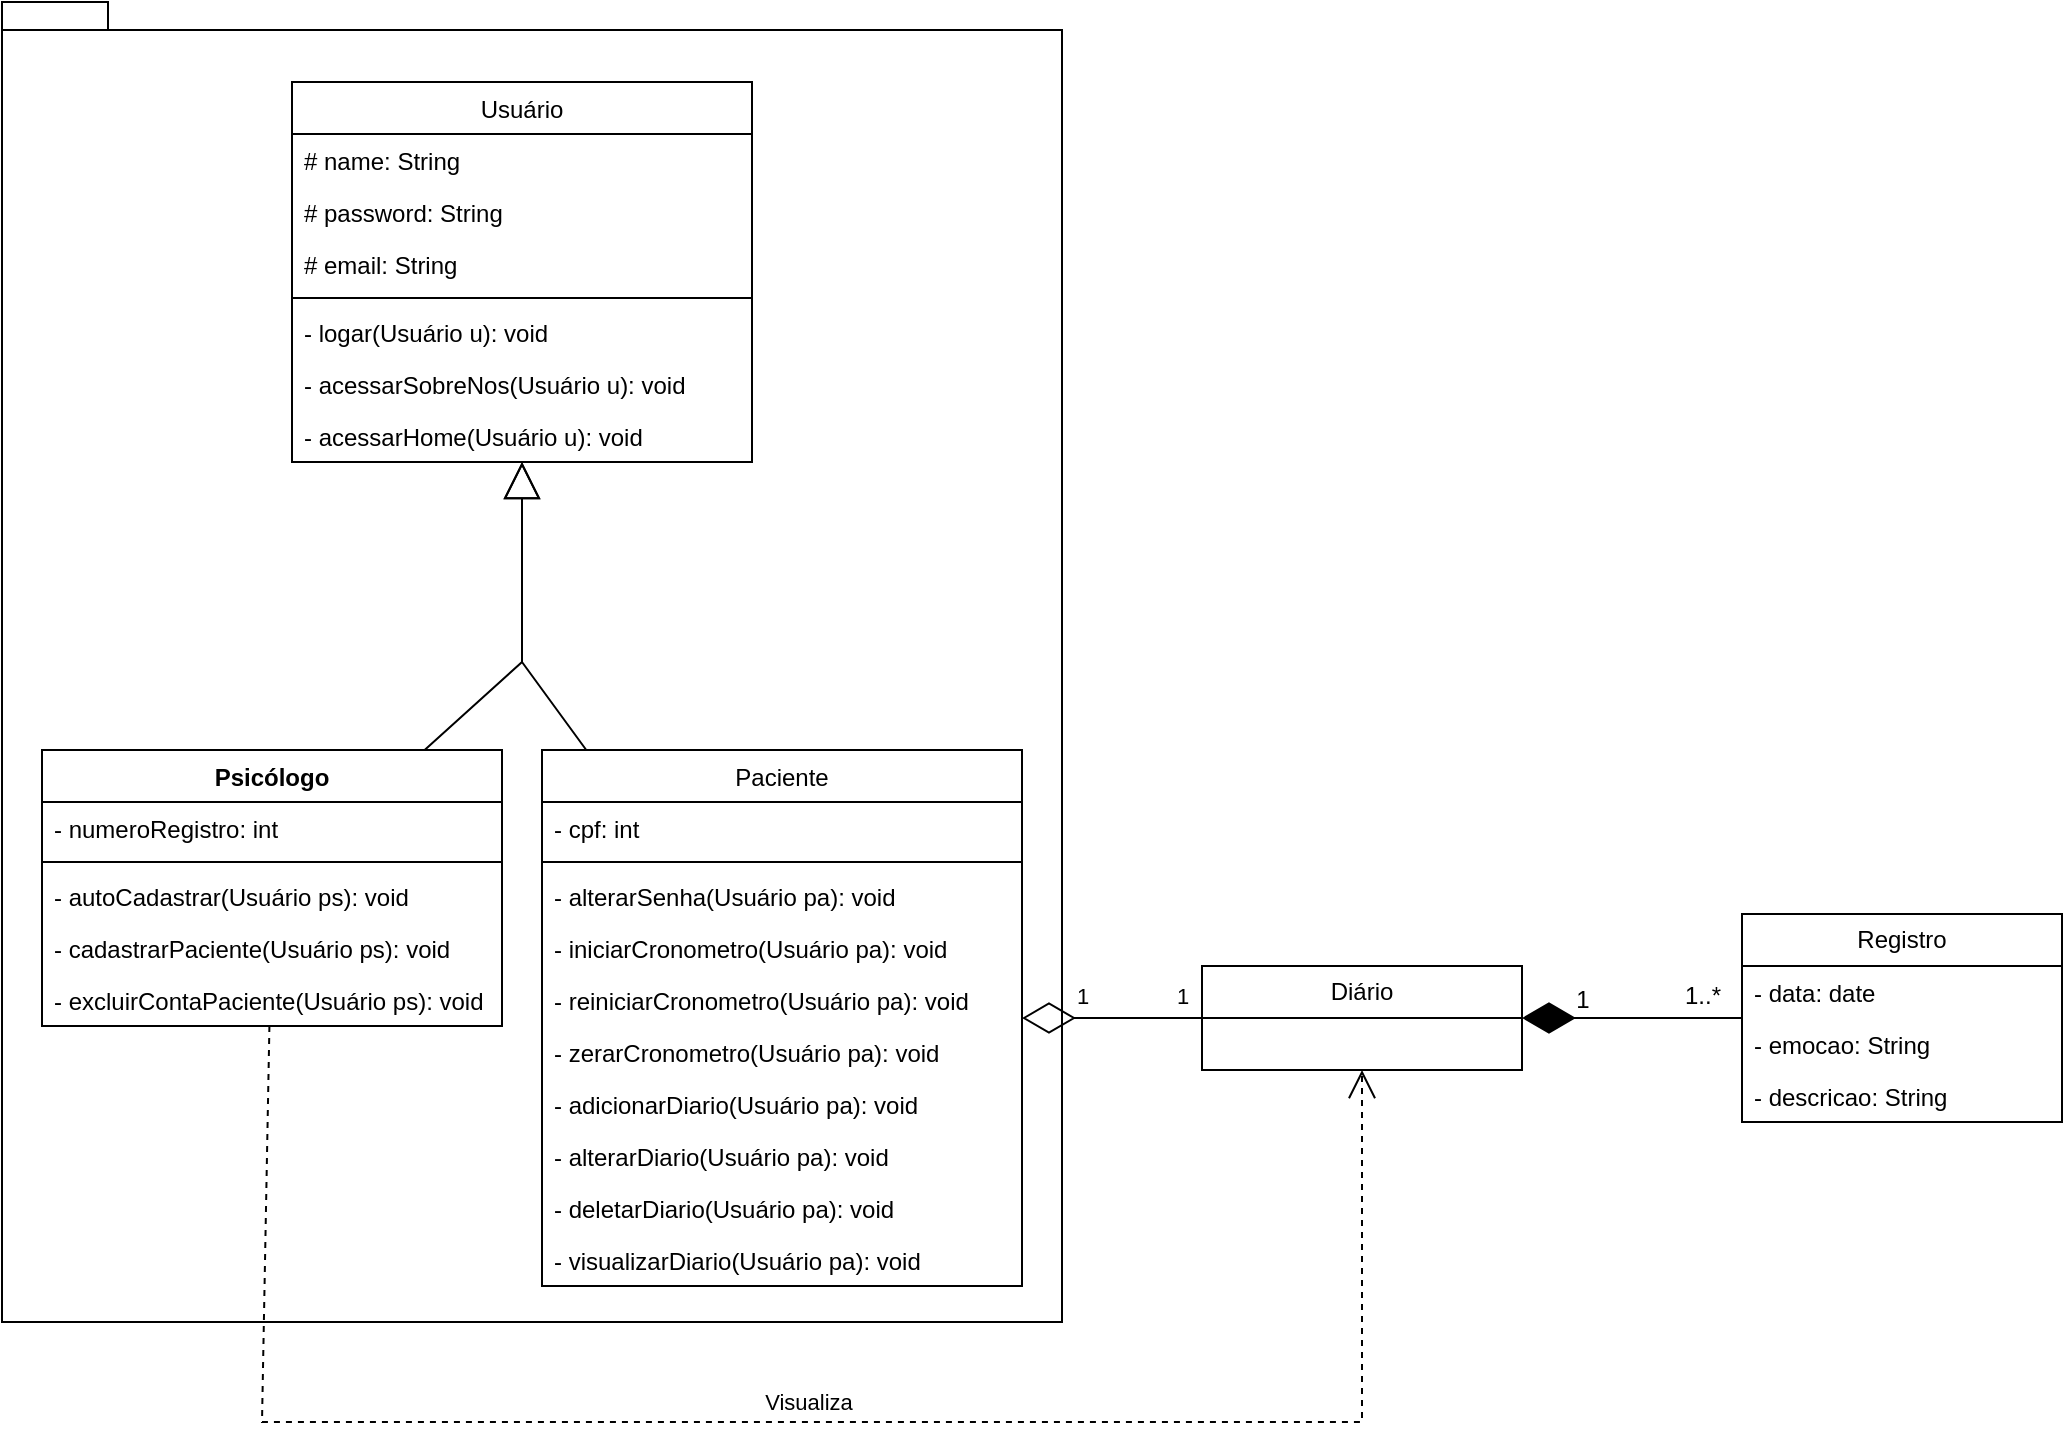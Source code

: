 <mxfile version="24.6.4" type="github">
  <diagram name="Página-1" id="_Aw1nPuLecOlaeks3R-N">
    <mxGraphModel dx="2501" dy="790" grid="1" gridSize="10" guides="1" tooltips="1" connect="1" arrows="1" fold="1" page="1" pageScale="1" pageWidth="827" pageHeight="1169" math="0" shadow="0">
      <root>
        <mxCell id="0" />
        <mxCell id="1" parent="0" />
        <mxCell id="h7Jq9w4hkz23pSaPRMlt-83" value="" style="shape=folder;fontStyle=1;spacingTop=10;tabWidth=40;tabHeight=14;tabPosition=left;html=1;whiteSpace=wrap;" parent="1" vertex="1">
          <mxGeometry x="-160" y="10" width="530" height="660" as="geometry" />
        </mxCell>
        <mxCell id="h7Jq9w4hkz23pSaPRMlt-33" value="" style="endArrow=block;endSize=16;endFill=0;html=1;rounded=0;" parent="1" source="h7Jq9w4hkz23pSaPRMlt-47" target="h7Jq9w4hkz23pSaPRMlt-73" edge="1">
          <mxGeometry width="160" relative="1" as="geometry">
            <mxPoint x="38.034" y="410" as="sourcePoint" />
            <mxPoint x="100" y="264" as="targetPoint" />
            <Array as="points">
              <mxPoint x="100" y="340" />
            </Array>
          </mxGeometry>
        </mxCell>
        <mxCell id="h7Jq9w4hkz23pSaPRMlt-34" value="" style="endArrow=block;endSize=16;endFill=0;html=1;rounded=0;" parent="1" source="h7Jq9w4hkz23pSaPRMlt-52" target="h7Jq9w4hkz23pSaPRMlt-73" edge="1">
          <mxGeometry width="160" relative="1" as="geometry">
            <mxPoint x="129.891" y="410" as="sourcePoint" />
            <mxPoint x="100" y="264" as="targetPoint" />
            <Array as="points">
              <mxPoint x="100" y="340" />
            </Array>
          </mxGeometry>
        </mxCell>
        <mxCell id="h7Jq9w4hkz23pSaPRMlt-36" value="Diário" style="swimlane;fontStyle=0;childLayout=stackLayout;horizontal=1;startSize=26;fillColor=none;horizontalStack=0;resizeParent=1;resizeParentMax=0;resizeLast=0;collapsible=1;marginBottom=0;whiteSpace=wrap;html=1;" parent="1" vertex="1">
          <mxGeometry x="440" y="492" width="160" height="52" as="geometry">
            <mxRectangle x="10" y="230" width="80" height="30" as="alternateBounds" />
          </mxGeometry>
        </mxCell>
        <mxCell id="h7Jq9w4hkz23pSaPRMlt-38" value="" style="endArrow=diamondThin;endFill=0;endSize=24;html=1;rounded=0;" parent="1" source="h7Jq9w4hkz23pSaPRMlt-36" target="h7Jq9w4hkz23pSaPRMlt-52" edge="1">
          <mxGeometry width="160" relative="1" as="geometry">
            <mxPoint x="500" y="410" as="sourcePoint" />
            <mxPoint x="330" y="436" as="targetPoint" />
          </mxGeometry>
        </mxCell>
        <mxCell id="h7Jq9w4hkz23pSaPRMlt-39" value="1" style="edgeLabel;html=1;align=center;verticalAlign=middle;resizable=0;points=[];" parent="h7Jq9w4hkz23pSaPRMlt-38" vertex="1" connectable="0">
          <mxGeometry x="0.65" y="-12" relative="1" as="geometry">
            <mxPoint x="14" y="1" as="offset" />
          </mxGeometry>
        </mxCell>
        <mxCell id="h7Jq9w4hkz23pSaPRMlt-42" value="Registro" style="swimlane;fontStyle=0;childLayout=stackLayout;horizontal=1;startSize=26;fillColor=none;horizontalStack=0;resizeParent=1;resizeParentMax=0;resizeLast=0;collapsible=1;marginBottom=0;whiteSpace=wrap;html=1;" parent="1" vertex="1">
          <mxGeometry x="710" y="466" width="160" height="104" as="geometry">
            <mxRectangle x="10" y="230" width="80" height="30" as="alternateBounds" />
          </mxGeometry>
        </mxCell>
        <mxCell id="h7Jq9w4hkz23pSaPRMlt-43" value="- data&lt;span style=&quot;background-color: initial;&quot;&gt;: date&lt;/span&gt;" style="text;strokeColor=none;fillColor=none;align=left;verticalAlign=top;spacingLeft=4;spacingRight=4;overflow=hidden;rotatable=0;points=[[0,0.5],[1,0.5]];portConstraint=eastwest;whiteSpace=wrap;html=1;" parent="h7Jq9w4hkz23pSaPRMlt-42" vertex="1">
          <mxGeometry y="26" width="160" height="26" as="geometry" />
        </mxCell>
        <mxCell id="h7Jq9w4hkz23pSaPRMlt-44" value="- emocao&lt;span style=&quot;background-color: initial;&quot;&gt;: String&lt;/span&gt;" style="text;strokeColor=none;fillColor=none;align=left;verticalAlign=top;spacingLeft=4;spacingRight=4;overflow=hidden;rotatable=0;points=[[0,0.5],[1,0.5]];portConstraint=eastwest;whiteSpace=wrap;html=1;" parent="h7Jq9w4hkz23pSaPRMlt-42" vertex="1">
          <mxGeometry y="52" width="160" height="26" as="geometry" />
        </mxCell>
        <mxCell id="h7Jq9w4hkz23pSaPRMlt-45" value="- descricao&lt;span style=&quot;background-color: initial;&quot;&gt;: String&lt;/span&gt;" style="text;strokeColor=none;fillColor=none;align=left;verticalAlign=top;spacingLeft=4;spacingRight=4;overflow=hidden;rotatable=0;points=[[0,0.5],[1,0.5]];portConstraint=eastwest;whiteSpace=wrap;html=1;" parent="h7Jq9w4hkz23pSaPRMlt-42" vertex="1">
          <mxGeometry y="78" width="160" height="26" as="geometry" />
        </mxCell>
        <mxCell id="h7Jq9w4hkz23pSaPRMlt-46" value="1..*" style="text;html=1;align=center;verticalAlign=middle;resizable=0;points=[];autosize=1;strokeColor=none;fillColor=none;" parent="1" vertex="1">
          <mxGeometry x="670" y="492" width="40" height="30" as="geometry" />
        </mxCell>
        <mxCell id="h7Jq9w4hkz23pSaPRMlt-47" value="Psicólogo" style="swimlane;fontStyle=1;align=center;verticalAlign=top;childLayout=stackLayout;horizontal=1;startSize=26;horizontalStack=0;resizeParent=1;resizeParentMax=0;resizeLast=0;collapsible=1;marginBottom=0;whiteSpace=wrap;html=1;" parent="1" vertex="1">
          <mxGeometry x="-140" y="384" width="230" height="138" as="geometry" />
        </mxCell>
        <mxCell id="h7Jq9w4hkz23pSaPRMlt-51" value="- numeroRegistro: int" style="text;strokeColor=none;fillColor=none;align=left;verticalAlign=top;spacingLeft=4;spacingRight=4;overflow=hidden;rotatable=0;points=[[0,0.5],[1,0.5]];portConstraint=eastwest;whiteSpace=wrap;html=1;" parent="h7Jq9w4hkz23pSaPRMlt-47" vertex="1">
          <mxGeometry y="26" width="230" height="26" as="geometry" />
        </mxCell>
        <mxCell id="h7Jq9w4hkz23pSaPRMlt-49" value="" style="line;strokeWidth=1;fillColor=none;align=left;verticalAlign=middle;spacingTop=-1;spacingLeft=3;spacingRight=3;rotatable=0;labelPosition=right;points=[];portConstraint=eastwest;strokeColor=inherit;" parent="h7Jq9w4hkz23pSaPRMlt-47" vertex="1">
          <mxGeometry y="52" width="230" height="8" as="geometry" />
        </mxCell>
        <mxCell id="h7Jq9w4hkz23pSaPRMlt-69" value="- autoCadastrar(Usuário ps): void" style="text;strokeColor=none;fillColor=none;align=left;verticalAlign=top;spacingLeft=4;spacingRight=4;overflow=hidden;rotatable=0;points=[[0,0.5],[1,0.5]];portConstraint=eastwest;whiteSpace=wrap;html=1;" parent="h7Jq9w4hkz23pSaPRMlt-47" vertex="1">
          <mxGeometry y="60" width="230" height="26" as="geometry" />
        </mxCell>
        <mxCell id="68EFqyv2yR13PmpMGRJy-1" value="- cadastrarPaciente(Usuário ps): void" style="text;strokeColor=none;fillColor=none;align=left;verticalAlign=top;spacingLeft=4;spacingRight=4;overflow=hidden;rotatable=0;points=[[0,0.5],[1,0.5]];portConstraint=eastwest;whiteSpace=wrap;html=1;" parent="h7Jq9w4hkz23pSaPRMlt-47" vertex="1">
          <mxGeometry y="86" width="230" height="26" as="geometry" />
        </mxCell>
        <mxCell id="9gw6BSrISsGBFfLSzz2E-3" value="- excluirContaPaciente(Usuário ps): void" style="text;strokeColor=none;fillColor=none;align=left;verticalAlign=top;spacingLeft=4;spacingRight=4;overflow=hidden;rotatable=0;points=[[0,0.5],[1,0.5]];portConstraint=eastwest;whiteSpace=wrap;html=1;" vertex="1" parent="h7Jq9w4hkz23pSaPRMlt-47">
          <mxGeometry y="112" width="230" height="26" as="geometry" />
        </mxCell>
        <mxCell id="h7Jq9w4hkz23pSaPRMlt-52" value="&lt;span style=&quot;font-weight: 400;&quot;&gt;Paciente&lt;/span&gt;" style="swimlane;fontStyle=1;align=center;verticalAlign=top;childLayout=stackLayout;horizontal=1;startSize=26;horizontalStack=0;resizeParent=1;resizeParentMax=0;resizeLast=0;collapsible=1;marginBottom=0;whiteSpace=wrap;html=1;" parent="1" vertex="1">
          <mxGeometry x="110" y="384" width="240" height="268" as="geometry" />
        </mxCell>
        <mxCell id="h7Jq9w4hkz23pSaPRMlt-56" value="- cpf&lt;span style=&quot;background-color: initial;&quot;&gt;: int&lt;/span&gt;" style="text;strokeColor=none;fillColor=none;align=left;verticalAlign=top;spacingLeft=4;spacingRight=4;overflow=hidden;rotatable=0;points=[[0,0.5],[1,0.5]];portConstraint=eastwest;whiteSpace=wrap;html=1;" parent="h7Jq9w4hkz23pSaPRMlt-52" vertex="1">
          <mxGeometry y="26" width="240" height="26" as="geometry" />
        </mxCell>
        <mxCell id="h7Jq9w4hkz23pSaPRMlt-54" value="" style="line;strokeWidth=1;fillColor=none;align=left;verticalAlign=middle;spacingTop=-1;spacingLeft=3;spacingRight=3;rotatable=0;labelPosition=right;points=[];portConstraint=eastwest;strokeColor=inherit;" parent="h7Jq9w4hkz23pSaPRMlt-52" vertex="1">
          <mxGeometry y="52" width="240" height="8" as="geometry" />
        </mxCell>
        <mxCell id="h7Jq9w4hkz23pSaPRMlt-60" value="- alterarSenha(Usuário pa): void" style="text;strokeColor=none;fillColor=none;align=left;verticalAlign=top;spacingLeft=4;spacingRight=4;overflow=hidden;rotatable=0;points=[[0,0.5],[1,0.5]];portConstraint=eastwest;whiteSpace=wrap;html=1;" parent="h7Jq9w4hkz23pSaPRMlt-52" vertex="1">
          <mxGeometry y="60" width="240" height="26" as="geometry" />
        </mxCell>
        <mxCell id="h7Jq9w4hkz23pSaPRMlt-65" value="- iniciarCronometro(Usuário pa): void" style="text;strokeColor=none;fillColor=none;align=left;verticalAlign=top;spacingLeft=4;spacingRight=4;overflow=hidden;rotatable=0;points=[[0,0.5],[1,0.5]];portConstraint=eastwest;whiteSpace=wrap;html=1;" parent="h7Jq9w4hkz23pSaPRMlt-52" vertex="1">
          <mxGeometry y="86" width="240" height="26" as="geometry" />
        </mxCell>
        <mxCell id="h7Jq9w4hkz23pSaPRMlt-67" value="- reiniciarCronometro(Usuário pa): void" style="text;strokeColor=none;fillColor=none;align=left;verticalAlign=top;spacingLeft=4;spacingRight=4;overflow=hidden;rotatable=0;points=[[0,0.5],[1,0.5]];portConstraint=eastwest;whiteSpace=wrap;html=1;" parent="h7Jq9w4hkz23pSaPRMlt-52" vertex="1">
          <mxGeometry y="112" width="240" height="26" as="geometry" />
        </mxCell>
        <mxCell id="h7Jq9w4hkz23pSaPRMlt-66" value="- zerarCronometro(Usuário pa): void" style="text;strokeColor=none;fillColor=none;align=left;verticalAlign=top;spacingLeft=4;spacingRight=4;overflow=hidden;rotatable=0;points=[[0,0.5],[1,0.5]];portConstraint=eastwest;whiteSpace=wrap;html=1;" parent="h7Jq9w4hkz23pSaPRMlt-52" vertex="1">
          <mxGeometry y="138" width="240" height="26" as="geometry" />
        </mxCell>
        <mxCell id="h7Jq9w4hkz23pSaPRMlt-62" value="- adicionarDiario(Usuário pa): void" style="text;strokeColor=none;fillColor=none;align=left;verticalAlign=top;spacingLeft=4;spacingRight=4;overflow=hidden;rotatable=0;points=[[0,0.5],[1,0.5]];portConstraint=eastwest;whiteSpace=wrap;html=1;" parent="h7Jq9w4hkz23pSaPRMlt-52" vertex="1">
          <mxGeometry y="164" width="240" height="26" as="geometry" />
        </mxCell>
        <mxCell id="h7Jq9w4hkz23pSaPRMlt-64" value="- alterarDiario(Usuário pa): void" style="text;strokeColor=none;fillColor=none;align=left;verticalAlign=top;spacingLeft=4;spacingRight=4;overflow=hidden;rotatable=0;points=[[0,0.5],[1,0.5]];portConstraint=eastwest;whiteSpace=wrap;html=1;" parent="h7Jq9w4hkz23pSaPRMlt-52" vertex="1">
          <mxGeometry y="190" width="240" height="26" as="geometry" />
        </mxCell>
        <mxCell id="h7Jq9w4hkz23pSaPRMlt-63" value="- deletarDiario(Usuário pa): void" style="text;strokeColor=none;fillColor=none;align=left;verticalAlign=top;spacingLeft=4;spacingRight=4;overflow=hidden;rotatable=0;points=[[0,0.5],[1,0.5]];portConstraint=eastwest;whiteSpace=wrap;html=1;" parent="h7Jq9w4hkz23pSaPRMlt-52" vertex="1">
          <mxGeometry y="216" width="240" height="26" as="geometry" />
        </mxCell>
        <mxCell id="h7Jq9w4hkz23pSaPRMlt-61" value="- visualizarDiario(Usuário pa): void" style="text;strokeColor=none;fillColor=none;align=left;verticalAlign=top;spacingLeft=4;spacingRight=4;overflow=hidden;rotatable=0;points=[[0,0.5],[1,0.5]];portConstraint=eastwest;whiteSpace=wrap;html=1;" parent="h7Jq9w4hkz23pSaPRMlt-52" vertex="1">
          <mxGeometry y="242" width="240" height="26" as="geometry" />
        </mxCell>
        <mxCell id="h7Jq9w4hkz23pSaPRMlt-73" value="&lt;span style=&quot;font-weight: 400;&quot;&gt;Usuário&lt;/span&gt;" style="swimlane;fontStyle=1;align=center;verticalAlign=top;childLayout=stackLayout;horizontal=1;startSize=26;horizontalStack=0;resizeParent=1;resizeParentMax=0;resizeLast=0;collapsible=1;marginBottom=0;whiteSpace=wrap;html=1;" parent="1" vertex="1">
          <mxGeometry x="-15" y="50" width="230" height="190" as="geometry" />
        </mxCell>
        <mxCell id="h7Jq9w4hkz23pSaPRMlt-79" value="# name: String" style="text;strokeColor=none;fillColor=none;align=left;verticalAlign=top;spacingLeft=4;spacingRight=4;overflow=hidden;rotatable=0;points=[[0,0.5],[1,0.5]];portConstraint=eastwest;whiteSpace=wrap;html=1;" parent="h7Jq9w4hkz23pSaPRMlt-73" vertex="1">
          <mxGeometry y="26" width="230" height="26" as="geometry" />
        </mxCell>
        <mxCell id="h7Jq9w4hkz23pSaPRMlt-81" value="# password&lt;span style=&quot;background-color: initial;&quot;&gt;: String&lt;/span&gt;" style="text;strokeColor=none;fillColor=none;align=left;verticalAlign=top;spacingLeft=4;spacingRight=4;overflow=hidden;rotatable=0;points=[[0,0.5],[1,0.5]];portConstraint=eastwest;whiteSpace=wrap;html=1;" parent="h7Jq9w4hkz23pSaPRMlt-73" vertex="1">
          <mxGeometry y="52" width="230" height="26" as="geometry" />
        </mxCell>
        <mxCell id="h7Jq9w4hkz23pSaPRMlt-80" value="# email: String" style="text;strokeColor=none;fillColor=none;align=left;verticalAlign=top;spacingLeft=4;spacingRight=4;overflow=hidden;rotatable=0;points=[[0,0.5],[1,0.5]];portConstraint=eastwest;whiteSpace=wrap;html=1;" parent="h7Jq9w4hkz23pSaPRMlt-73" vertex="1">
          <mxGeometry y="78" width="230" height="26" as="geometry" />
        </mxCell>
        <mxCell id="h7Jq9w4hkz23pSaPRMlt-75" value="" style="line;strokeWidth=1;fillColor=none;align=left;verticalAlign=middle;spacingTop=-1;spacingLeft=3;spacingRight=3;rotatable=0;labelPosition=right;points=[];portConstraint=eastwest;strokeColor=inherit;" parent="h7Jq9w4hkz23pSaPRMlt-73" vertex="1">
          <mxGeometry y="104" width="230" height="8" as="geometry" />
        </mxCell>
        <mxCell id="68EFqyv2yR13PmpMGRJy-2" value="- logar(Usuário u): void" style="text;strokeColor=none;fillColor=none;align=left;verticalAlign=top;spacingLeft=4;spacingRight=4;overflow=hidden;rotatable=0;points=[[0,0.5],[1,0.5]];portConstraint=eastwest;whiteSpace=wrap;html=1;" parent="h7Jq9w4hkz23pSaPRMlt-73" vertex="1">
          <mxGeometry y="112" width="230" height="26" as="geometry" />
        </mxCell>
        <mxCell id="9gw6BSrISsGBFfLSzz2E-1" value="- acessarSobreNos(Usuário u): void" style="text;strokeColor=none;fillColor=none;align=left;verticalAlign=top;spacingLeft=4;spacingRight=4;overflow=hidden;rotatable=0;points=[[0,0.5],[1,0.5]];portConstraint=eastwest;whiteSpace=wrap;html=1;" vertex="1" parent="h7Jq9w4hkz23pSaPRMlt-73">
          <mxGeometry y="138" width="230" height="26" as="geometry" />
        </mxCell>
        <mxCell id="9gw6BSrISsGBFfLSzz2E-2" value="- acessarHome(Usuário u): void" style="text;strokeColor=none;fillColor=none;align=left;verticalAlign=top;spacingLeft=4;spacingRight=4;overflow=hidden;rotatable=0;points=[[0,0.5],[1,0.5]];portConstraint=eastwest;whiteSpace=wrap;html=1;" vertex="1" parent="h7Jq9w4hkz23pSaPRMlt-73">
          <mxGeometry y="164" width="230" height="26" as="geometry" />
        </mxCell>
        <mxCell id="h7Jq9w4hkz23pSaPRMlt-82" value="1" style="edgeLabel;html=1;align=center;verticalAlign=middle;resizable=0;points=[];" parent="1" vertex="1" connectable="0">
          <mxGeometry x="390" y="507" as="geometry">
            <mxPoint x="40" as="offset" />
          </mxGeometry>
        </mxCell>
        <mxCell id="h7Jq9w4hkz23pSaPRMlt-84" value="" style="endArrow=diamondThin;endFill=1;endSize=24;html=1;rounded=0;" parent="1" source="h7Jq9w4hkz23pSaPRMlt-42" target="h7Jq9w4hkz23pSaPRMlt-36" edge="1">
          <mxGeometry width="160" relative="1" as="geometry">
            <mxPoint x="650" y="650" as="sourcePoint" />
            <mxPoint x="510" y="530" as="targetPoint" />
          </mxGeometry>
        </mxCell>
        <mxCell id="h7Jq9w4hkz23pSaPRMlt-85" value="Visualiza" style="endArrow=open;endSize=12;dashed=1;html=1;rounded=0;" parent="1" source="h7Jq9w4hkz23pSaPRMlt-47" target="h7Jq9w4hkz23pSaPRMlt-36" edge="1">
          <mxGeometry x="0.019" y="10" width="160" relative="1" as="geometry">
            <mxPoint x="350" y="530" as="sourcePoint" />
            <mxPoint x="510" y="530" as="targetPoint" />
            <Array as="points">
              <mxPoint x="-30" y="720" />
              <mxPoint x="520" y="720" />
            </Array>
            <mxPoint as="offset" />
          </mxGeometry>
        </mxCell>
        <mxCell id="68EFqyv2yR13PmpMGRJy-3" value="1" style="text;html=1;align=center;verticalAlign=middle;resizable=0;points=[];autosize=1;strokeColor=none;fillColor=none;" parent="1" vertex="1">
          <mxGeometry x="615" y="494" width="30" height="30" as="geometry" />
        </mxCell>
      </root>
    </mxGraphModel>
  </diagram>
</mxfile>
